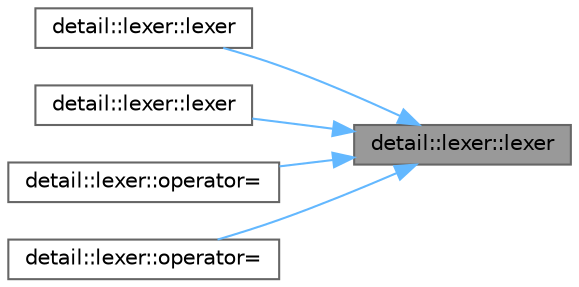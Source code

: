 digraph "detail::lexer::lexer"
{
 // LATEX_PDF_SIZE
  bgcolor="transparent";
  edge [fontname=Helvetica,fontsize=10,labelfontname=Helvetica,labelfontsize=10];
  node [fontname=Helvetica,fontsize=10,shape=box,height=0.2,width=0.4];
  rankdir="RL";
  Node1 [id="Node000001",label="detail::lexer::lexer",height=0.2,width=0.4,color="gray40", fillcolor="grey60", style="filled", fontcolor="black",tooltip=" "];
  Node1 -> Node2 [id="edge1_Node000001_Node000002",dir="back",color="steelblue1",style="solid",tooltip=" "];
  Node2 [id="Node000002",label="detail::lexer::lexer",height=0.2,width=0.4,color="grey40", fillcolor="white", style="filled",URL="$classdetail_1_1lexer.html#a963dce44c9d66c9a7c9d3206e1cff2ed",tooltip=" "];
  Node1 -> Node3 [id="edge2_Node000001_Node000003",dir="back",color="steelblue1",style="solid",tooltip=" "];
  Node3 [id="Node000003",label="detail::lexer::lexer",height=0.2,width=0.4,color="grey40", fillcolor="white", style="filled",URL="$classdetail_1_1lexer.html#a79ce2eb7f127977f1d2499a1f10aa262",tooltip=" "];
  Node1 -> Node4 [id="edge3_Node000001_Node000004",dir="back",color="steelblue1",style="solid",tooltip=" "];
  Node4 [id="Node000004",label="detail::lexer::operator=",height=0.2,width=0.4,color="grey40", fillcolor="white", style="filled",URL="$classdetail_1_1lexer.html#a8436bd7b1296151e8555c6f2b7bd2b2a",tooltip=" "];
  Node1 -> Node5 [id="edge4_Node000001_Node000005",dir="back",color="steelblue1",style="solid",tooltip=" "];
  Node5 [id="Node000005",label="detail::lexer::operator=",height=0.2,width=0.4,color="grey40", fillcolor="white", style="filled",URL="$classdetail_1_1lexer.html#aa64ea2cdf34301e5d1280de82750cd83",tooltip=" "];
}
